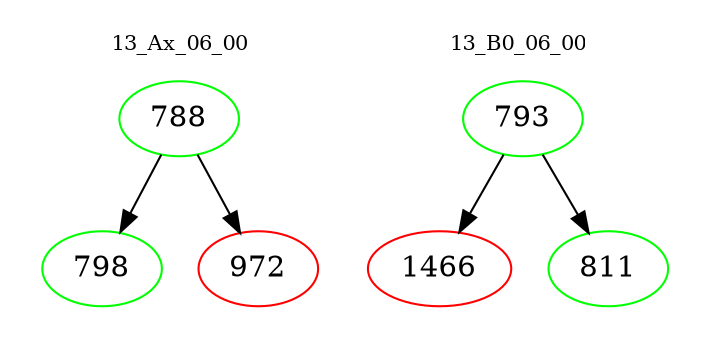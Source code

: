 digraph{
subgraph cluster_0 {
color = white
label = "13_Ax_06_00";
fontsize=10;
T0_788 [label="788", color="green"]
T0_788 -> T0_798 [color="black"]
T0_798 [label="798", color="green"]
T0_788 -> T0_972 [color="black"]
T0_972 [label="972", color="red"]
}
subgraph cluster_1 {
color = white
label = "13_B0_06_00";
fontsize=10;
T1_793 [label="793", color="green"]
T1_793 -> T1_1466 [color="black"]
T1_1466 [label="1466", color="red"]
T1_793 -> T1_811 [color="black"]
T1_811 [label="811", color="green"]
}
}
